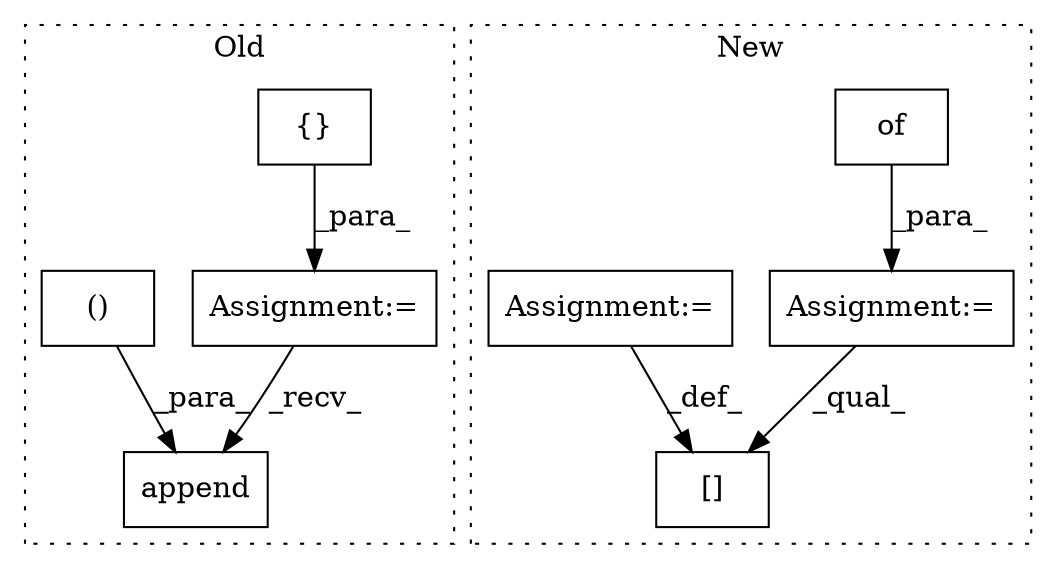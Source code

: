 digraph G {
subgraph cluster0 {
1 [label="append" a="32" s="5984,6036" l="14,2" shape="box"];
5 [label="Assignment:=" a="7" s="5856" l="1" shape="box"];
7 [label="{}" a="4" s="5877" l="2" shape="box"];
8 [label="()" a="106" s="5998" l="38" shape="box"];
label = "Old";
style="dotted";
}
subgraph cluster1 {
2 [label="of" a="32" s="7318" l="4" shape="box"];
3 [label="Assignment:=" a="7" s="7313" l="1" shape="box"];
4 [label="[]" a="2" s="7422,7431" l="5,1" shape="box"];
6 [label="Assignment:=" a="7" s="7432" l="1" shape="box"];
label = "New";
style="dotted";
}
2 -> 3 [label="_para_"];
3 -> 4 [label="_qual_"];
5 -> 1 [label="_recv_"];
6 -> 4 [label="_def_"];
7 -> 5 [label="_para_"];
8 -> 1 [label="_para_"];
}